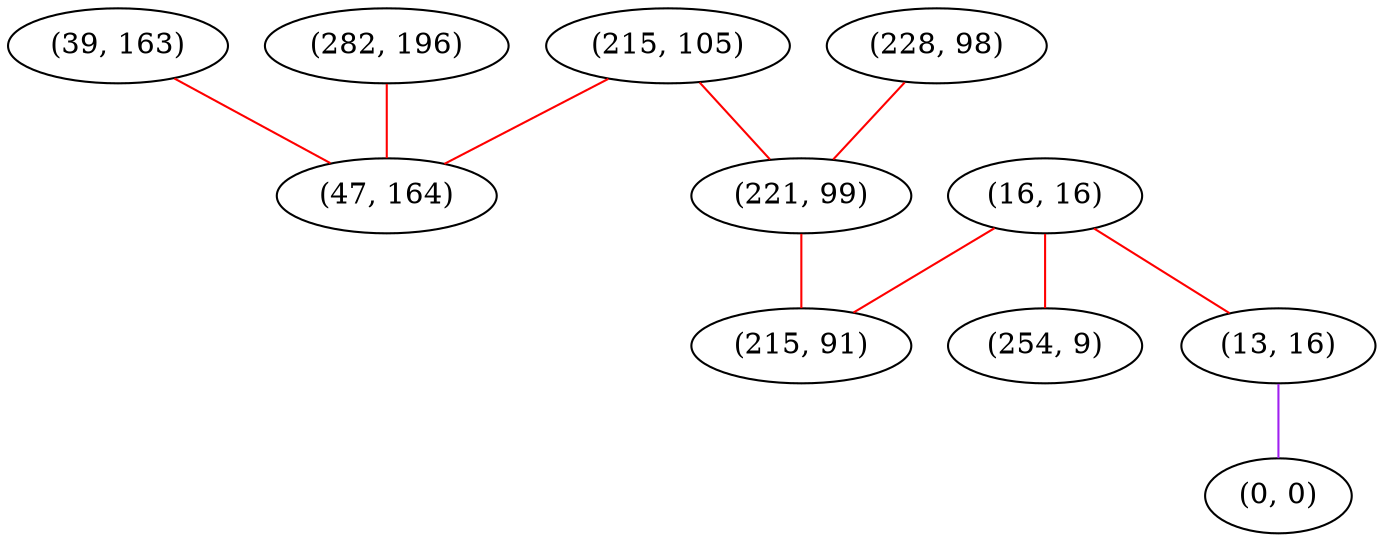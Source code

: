 graph "" {
"(39, 163)";
"(16, 16)";
"(228, 98)";
"(254, 9)";
"(13, 16)";
"(215, 105)";
"(0, 0)";
"(282, 196)";
"(221, 99)";
"(47, 164)";
"(215, 91)";
"(39, 163)" -- "(47, 164)"  [color=red, key=0, weight=1];
"(16, 16)" -- "(215, 91)"  [color=red, key=0, weight=1];
"(16, 16)" -- "(254, 9)"  [color=red, key=0, weight=1];
"(16, 16)" -- "(13, 16)"  [color=red, key=0, weight=1];
"(228, 98)" -- "(221, 99)"  [color=red, key=0, weight=1];
"(13, 16)" -- "(0, 0)"  [color=purple, key=0, weight=4];
"(215, 105)" -- "(47, 164)"  [color=red, key=0, weight=1];
"(215, 105)" -- "(221, 99)"  [color=red, key=0, weight=1];
"(282, 196)" -- "(47, 164)"  [color=red, key=0, weight=1];
"(221, 99)" -- "(215, 91)"  [color=red, key=0, weight=1];
}
